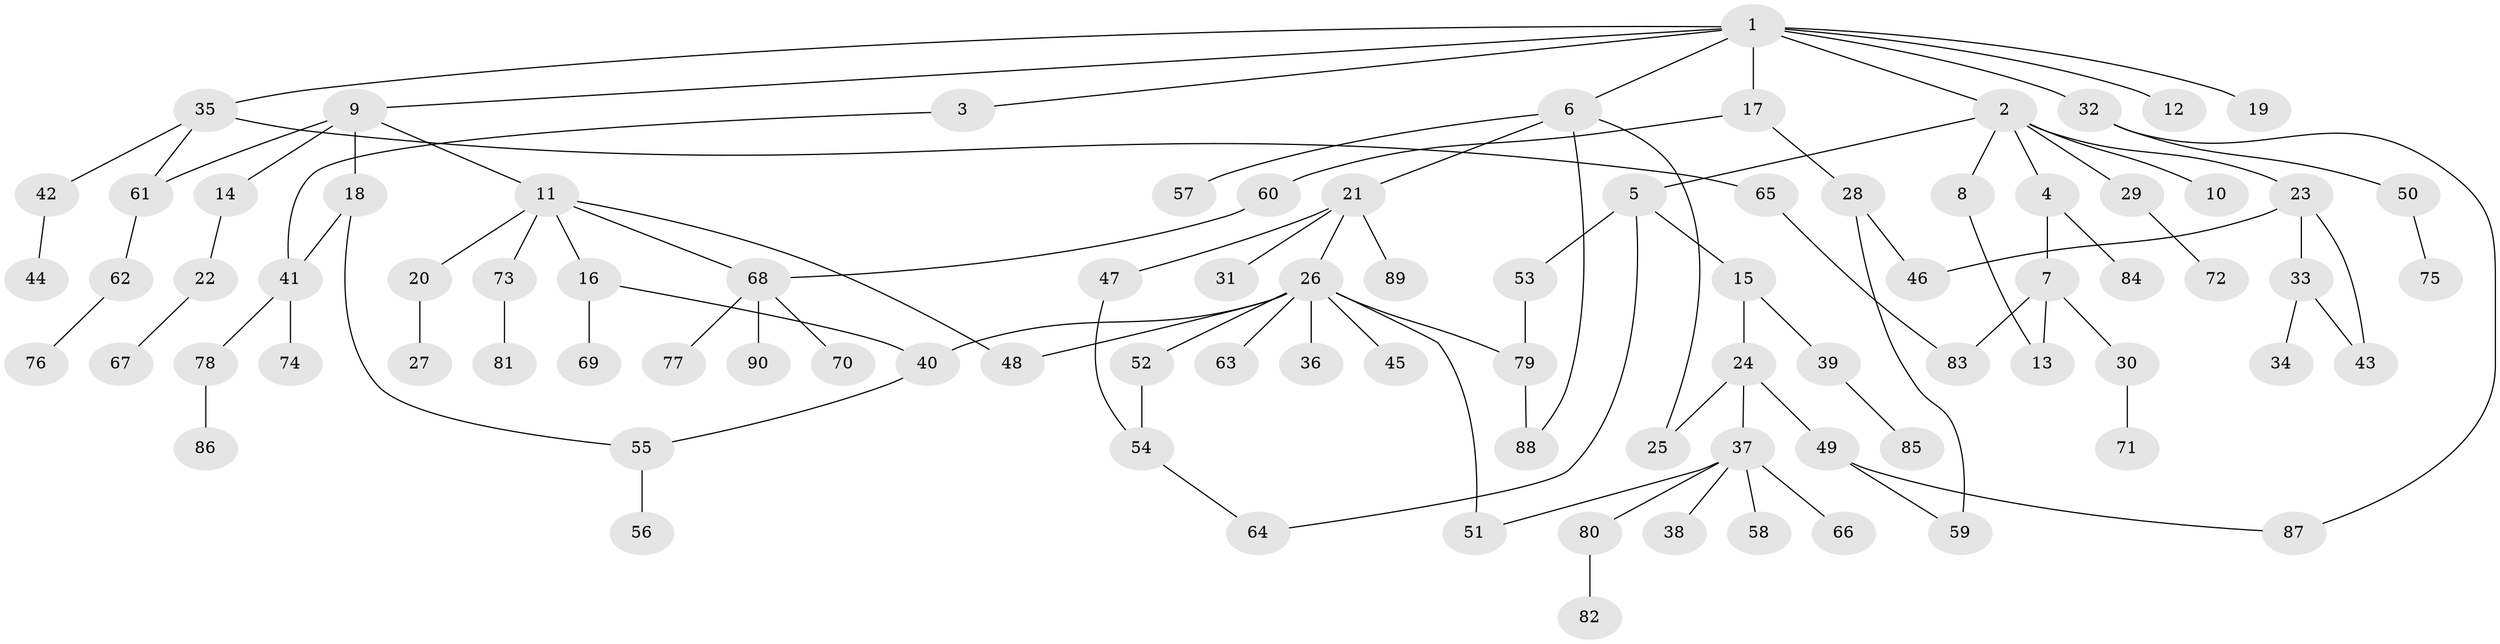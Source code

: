 // coarse degree distribution, {10: 0.016666666666666666, 7: 0.016666666666666666, 4: 0.1, 2: 0.21666666666666667, 8: 0.03333333333333333, 6: 0.03333333333333333, 1: 0.43333333333333335, 5: 0.03333333333333333, 3: 0.11666666666666667}
// Generated by graph-tools (version 1.1) at 2025/41/03/06/25 10:41:26]
// undirected, 90 vertices, 107 edges
graph export_dot {
graph [start="1"]
  node [color=gray90,style=filled];
  1;
  2;
  3;
  4;
  5;
  6;
  7;
  8;
  9;
  10;
  11;
  12;
  13;
  14;
  15;
  16;
  17;
  18;
  19;
  20;
  21;
  22;
  23;
  24;
  25;
  26;
  27;
  28;
  29;
  30;
  31;
  32;
  33;
  34;
  35;
  36;
  37;
  38;
  39;
  40;
  41;
  42;
  43;
  44;
  45;
  46;
  47;
  48;
  49;
  50;
  51;
  52;
  53;
  54;
  55;
  56;
  57;
  58;
  59;
  60;
  61;
  62;
  63;
  64;
  65;
  66;
  67;
  68;
  69;
  70;
  71;
  72;
  73;
  74;
  75;
  76;
  77;
  78;
  79;
  80;
  81;
  82;
  83;
  84;
  85;
  86;
  87;
  88;
  89;
  90;
  1 -- 2;
  1 -- 3;
  1 -- 6;
  1 -- 9;
  1 -- 12;
  1 -- 17;
  1 -- 19;
  1 -- 32;
  1 -- 35;
  2 -- 4;
  2 -- 5;
  2 -- 8;
  2 -- 10;
  2 -- 23;
  2 -- 29;
  3 -- 41;
  4 -- 7;
  4 -- 84;
  5 -- 15;
  5 -- 53;
  5 -- 64;
  6 -- 21;
  6 -- 25;
  6 -- 57;
  6 -- 88;
  7 -- 30;
  7 -- 83;
  7 -- 13;
  8 -- 13;
  9 -- 11;
  9 -- 14;
  9 -- 18;
  9 -- 61;
  11 -- 16;
  11 -- 20;
  11 -- 73;
  11 -- 68;
  11 -- 48;
  14 -- 22;
  15 -- 24;
  15 -- 39;
  16 -- 40;
  16 -- 69;
  17 -- 28;
  17 -- 60;
  18 -- 41;
  18 -- 55;
  20 -- 27;
  21 -- 26;
  21 -- 31;
  21 -- 47;
  21 -- 89;
  22 -- 67;
  23 -- 33;
  23 -- 43;
  23 -- 46;
  24 -- 37;
  24 -- 49;
  24 -- 25;
  26 -- 36;
  26 -- 45;
  26 -- 48;
  26 -- 52;
  26 -- 63;
  26 -- 79;
  26 -- 51;
  26 -- 40;
  28 -- 46;
  28 -- 59;
  29 -- 72;
  30 -- 71;
  32 -- 50;
  32 -- 87;
  33 -- 34;
  33 -- 43;
  35 -- 42;
  35 -- 65;
  35 -- 61;
  37 -- 38;
  37 -- 51;
  37 -- 58;
  37 -- 66;
  37 -- 80;
  39 -- 85;
  40 -- 55;
  41 -- 74;
  41 -- 78;
  42 -- 44;
  47 -- 54;
  49 -- 59;
  49 -- 87;
  50 -- 75;
  52 -- 54;
  53 -- 79;
  54 -- 64;
  55 -- 56;
  60 -- 68;
  61 -- 62;
  62 -- 76;
  65 -- 83;
  68 -- 70;
  68 -- 77;
  68 -- 90;
  73 -- 81;
  78 -- 86;
  79 -- 88;
  80 -- 82;
}
